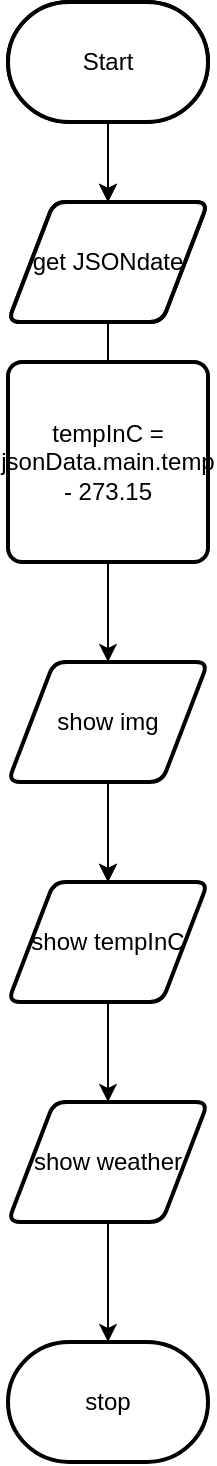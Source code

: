 <mxfile>
    <diagram id="GInHtZuMB5CcCfA9ihm7" name="Page-1">
        <mxGraphModel dx="520" dy="443" grid="1" gridSize="10" guides="1" tooltips="1" connect="1" arrows="1" fold="1" page="1" pageScale="1" pageWidth="850" pageHeight="1100" math="0" shadow="0">
            <root>
                <mxCell id="0"/>
                <mxCell id="1" parent="0"/>
                <mxCell id="7" style="edgeStyle=none;html=1;" parent="1" source="2" target="3" edge="1">
                    <mxGeometry relative="1" as="geometry"/>
                </mxCell>
                <mxCell id="2" value="Start" style="strokeWidth=2;html=1;shape=mxgraph.flowchart.terminator;whiteSpace=wrap;" parent="1" vertex="1">
                    <mxGeometry x="300" y="260" width="100" height="60" as="geometry"/>
                </mxCell>
                <mxCell id="8" style="edgeStyle=none;html=1;" parent="1" source="3" edge="1">
                    <mxGeometry relative="1" as="geometry">
                        <mxPoint x="350" y="460" as="targetPoint"/>
                    </mxGeometry>
                </mxCell>
                <mxCell id="3" value="Input" style="shape=parallelogram;html=1;strokeWidth=2;perimeter=parallelogramPerimeter;whiteSpace=wrap;rounded=1;arcSize=12;size=0.23;" parent="1" vertex="1">
                    <mxGeometry x="300" y="360" width="100" height="60" as="geometry"/>
                </mxCell>
                <mxCell id="9" style="edgeStyle=none;html=1;" parent="1" edge="1">
                    <mxGeometry relative="1" as="geometry">
                        <mxPoint x="350" y="560" as="sourcePoint"/>
                        <mxPoint x="350" y="600" as="targetPoint"/>
                    </mxGeometry>
                </mxCell>
                <mxCell id="10" style="edgeStyle=none;html=1;" parent="1" edge="1">
                    <mxGeometry relative="1" as="geometry">
                        <mxPoint x="350" y="660" as="sourcePoint"/>
                        <mxPoint x="350" y="700" as="targetPoint"/>
                    </mxGeometry>
                </mxCell>
                <mxCell id="11" style="edgeStyle=none;html=1;" parent="1" source="12" target="13" edge="1">
                    <mxGeometry relative="1" as="geometry"/>
                </mxCell>
                <mxCell id="12" value="Start" style="strokeWidth=2;html=1;shape=mxgraph.flowchart.terminator;whiteSpace=wrap;" parent="1" vertex="1">
                    <mxGeometry x="300" y="260" width="100" height="60" as="geometry"/>
                </mxCell>
                <mxCell id="13" value="get JSONdate" style="shape=parallelogram;html=1;strokeWidth=2;perimeter=parallelogramPerimeter;whiteSpace=wrap;rounded=1;arcSize=12;size=0.23;" parent="1" vertex="1">
                    <mxGeometry x="300" y="360" width="100" height="60" as="geometry"/>
                </mxCell>
                <mxCell id="14" style="edgeStyle=none;html=1;" parent="1" source="15" target="17" edge="1">
                    <mxGeometry relative="1" as="geometry"/>
                </mxCell>
                <mxCell id="15" value="tempInC = jsonData.main.temp - 273.15" style="rounded=1;whiteSpace=wrap;html=1;absoluteArcSize=1;arcSize=14;strokeWidth=2;" parent="1" vertex="1">
                    <mxGeometry x="300" y="440" width="100" height="100" as="geometry"/>
                </mxCell>
                <mxCell id="16" style="edgeStyle=none;html=1;" parent="1" source="17" target="19" edge="1">
                    <mxGeometry relative="1" as="geometry"/>
                </mxCell>
                <mxCell id="17" value="show img" style="shape=parallelogram;html=1;strokeWidth=2;perimeter=parallelogramPerimeter;whiteSpace=wrap;rounded=1;arcSize=12;size=0.23;" parent="1" vertex="1">
                    <mxGeometry x="300" y="590" width="100" height="60" as="geometry"/>
                </mxCell>
                <mxCell id="18" style="edgeStyle=none;html=1;" parent="1" source="19" target="21" edge="1">
                    <mxGeometry relative="1" as="geometry"/>
                </mxCell>
                <mxCell id="19" value="show tempInC" style="shape=parallelogram;html=1;strokeWidth=2;perimeter=parallelogramPerimeter;whiteSpace=wrap;rounded=1;arcSize=12;size=0.23;" parent="1" vertex="1">
                    <mxGeometry x="300" y="700" width="100" height="60" as="geometry"/>
                </mxCell>
                <mxCell id="20" style="edgeStyle=none;html=1;" parent="1" source="21" target="22" edge="1">
                    <mxGeometry relative="1" as="geometry"/>
                </mxCell>
                <mxCell id="21" value="show weather" style="shape=parallelogram;html=1;strokeWidth=2;perimeter=parallelogramPerimeter;whiteSpace=wrap;rounded=1;arcSize=12;size=0.23;" parent="1" vertex="1">
                    <mxGeometry x="300" y="810" width="100" height="60" as="geometry"/>
                </mxCell>
                <mxCell id="22" value="stop" style="strokeWidth=2;html=1;shape=mxgraph.flowchart.terminator;whiteSpace=wrap;" parent="1" vertex="1">
                    <mxGeometry x="300" y="930" width="100" height="60" as="geometry"/>
                </mxCell>
            </root>
        </mxGraphModel>
    </diagram>
</mxfile>